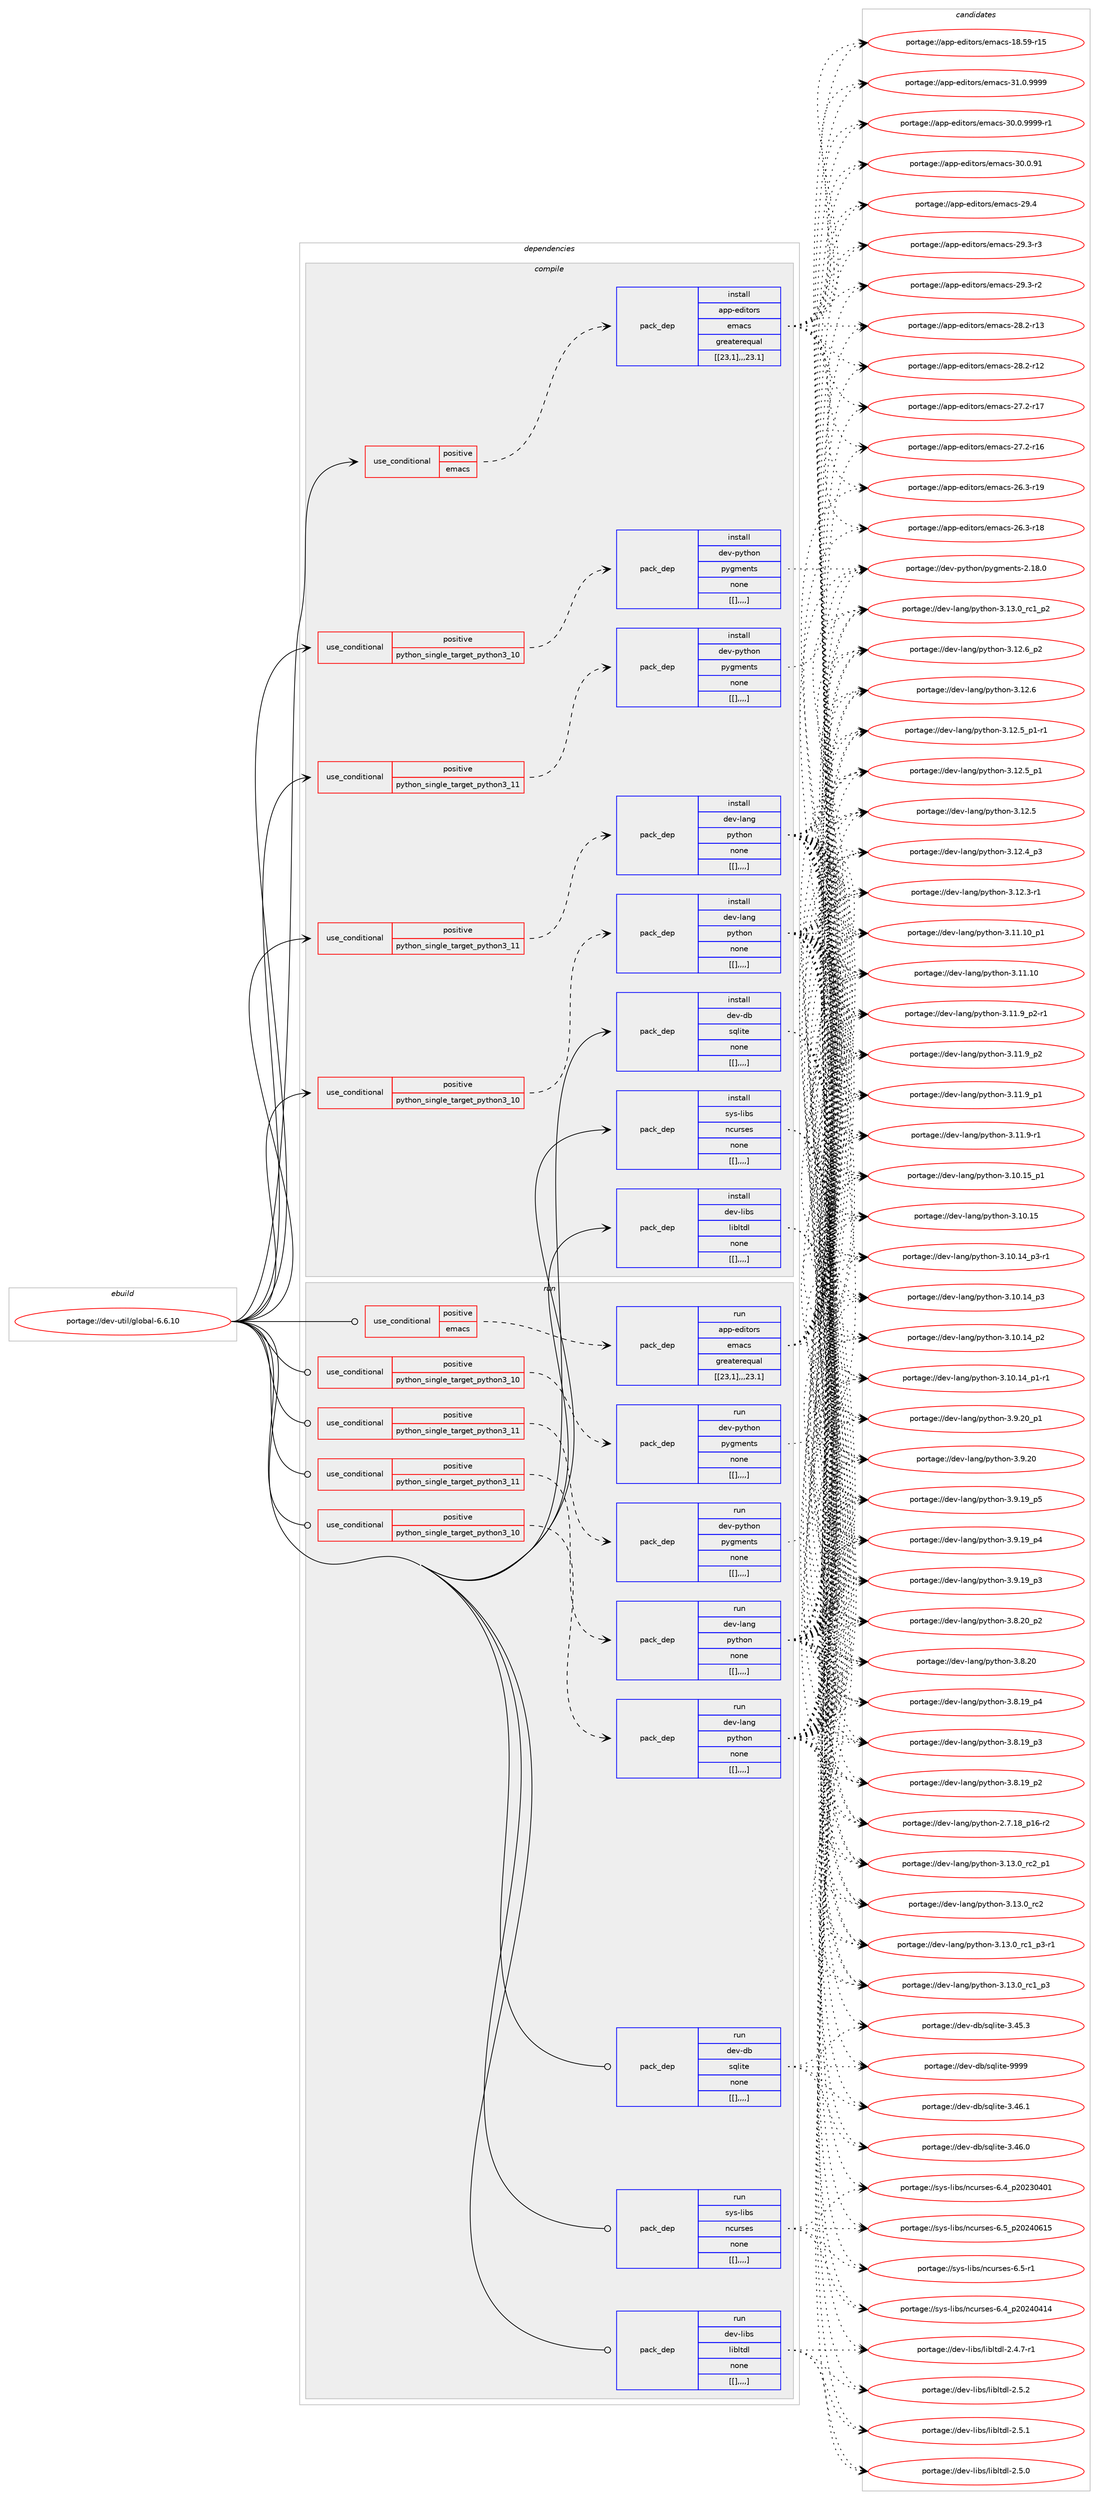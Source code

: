 digraph prolog {

# *************
# Graph options
# *************

newrank=true;
concentrate=true;
compound=true;
graph [rankdir=LR,fontname=Helvetica,fontsize=10,ranksep=1.5];#, ranksep=2.5, nodesep=0.2];
edge  [arrowhead=vee];
node  [fontname=Helvetica,fontsize=10];

# **********
# The ebuild
# **********

subgraph cluster_leftcol {
color=gray;
label=<<i>ebuild</i>>;
id [label="portage://dev-util/global-6.6.10", color=red, width=4, href="../dev-util/global-6.6.10.svg"];
}

# ****************
# The dependencies
# ****************

subgraph cluster_midcol {
color=gray;
label=<<i>dependencies</i>>;
subgraph cluster_compile {
fillcolor="#eeeeee";
style=filled;
label=<<i>compile</i>>;
subgraph cond63173 {
dependency219983 [label=<<TABLE BORDER="0" CELLBORDER="1" CELLSPACING="0" CELLPADDING="4"><TR><TD ROWSPAN="3" CELLPADDING="10">use_conditional</TD></TR><TR><TD>positive</TD></TR><TR><TD>emacs</TD></TR></TABLE>>, shape=none, color=red];
subgraph pack155405 {
dependency219984 [label=<<TABLE BORDER="0" CELLBORDER="1" CELLSPACING="0" CELLPADDING="4" WIDTH="220"><TR><TD ROWSPAN="6" CELLPADDING="30">pack_dep</TD></TR><TR><TD WIDTH="110">install</TD></TR><TR><TD>app-editors</TD></TR><TR><TD>emacs</TD></TR><TR><TD>greaterequal</TD></TR><TR><TD>[[23,1],,,23.1]</TD></TR></TABLE>>, shape=none, color=blue];
}
dependency219983:e -> dependency219984:w [weight=20,style="dashed",arrowhead="vee"];
}
id:e -> dependency219983:w [weight=20,style="solid",arrowhead="vee"];
subgraph cond63174 {
dependency219985 [label=<<TABLE BORDER="0" CELLBORDER="1" CELLSPACING="0" CELLPADDING="4"><TR><TD ROWSPAN="3" CELLPADDING="10">use_conditional</TD></TR><TR><TD>positive</TD></TR><TR><TD>python_single_target_python3_10</TD></TR></TABLE>>, shape=none, color=red];
subgraph pack155406 {
dependency219986 [label=<<TABLE BORDER="0" CELLBORDER="1" CELLSPACING="0" CELLPADDING="4" WIDTH="220"><TR><TD ROWSPAN="6" CELLPADDING="30">pack_dep</TD></TR><TR><TD WIDTH="110">install</TD></TR><TR><TD>dev-lang</TD></TR><TR><TD>python</TD></TR><TR><TD>none</TD></TR><TR><TD>[[],,,,]</TD></TR></TABLE>>, shape=none, color=blue];
}
dependency219985:e -> dependency219986:w [weight=20,style="dashed",arrowhead="vee"];
}
id:e -> dependency219985:w [weight=20,style="solid",arrowhead="vee"];
subgraph cond63175 {
dependency219987 [label=<<TABLE BORDER="0" CELLBORDER="1" CELLSPACING="0" CELLPADDING="4"><TR><TD ROWSPAN="3" CELLPADDING="10">use_conditional</TD></TR><TR><TD>positive</TD></TR><TR><TD>python_single_target_python3_10</TD></TR></TABLE>>, shape=none, color=red];
subgraph pack155407 {
dependency219988 [label=<<TABLE BORDER="0" CELLBORDER="1" CELLSPACING="0" CELLPADDING="4" WIDTH="220"><TR><TD ROWSPAN="6" CELLPADDING="30">pack_dep</TD></TR><TR><TD WIDTH="110">install</TD></TR><TR><TD>dev-python</TD></TR><TR><TD>pygments</TD></TR><TR><TD>none</TD></TR><TR><TD>[[],,,,]</TD></TR></TABLE>>, shape=none, color=blue];
}
dependency219987:e -> dependency219988:w [weight=20,style="dashed",arrowhead="vee"];
}
id:e -> dependency219987:w [weight=20,style="solid",arrowhead="vee"];
subgraph cond63176 {
dependency219989 [label=<<TABLE BORDER="0" CELLBORDER="1" CELLSPACING="0" CELLPADDING="4"><TR><TD ROWSPAN="3" CELLPADDING="10">use_conditional</TD></TR><TR><TD>positive</TD></TR><TR><TD>python_single_target_python3_11</TD></TR></TABLE>>, shape=none, color=red];
subgraph pack155408 {
dependency219990 [label=<<TABLE BORDER="0" CELLBORDER="1" CELLSPACING="0" CELLPADDING="4" WIDTH="220"><TR><TD ROWSPAN="6" CELLPADDING="30">pack_dep</TD></TR><TR><TD WIDTH="110">install</TD></TR><TR><TD>dev-lang</TD></TR><TR><TD>python</TD></TR><TR><TD>none</TD></TR><TR><TD>[[],,,,]</TD></TR></TABLE>>, shape=none, color=blue];
}
dependency219989:e -> dependency219990:w [weight=20,style="dashed",arrowhead="vee"];
}
id:e -> dependency219989:w [weight=20,style="solid",arrowhead="vee"];
subgraph cond63177 {
dependency219991 [label=<<TABLE BORDER="0" CELLBORDER="1" CELLSPACING="0" CELLPADDING="4"><TR><TD ROWSPAN="3" CELLPADDING="10">use_conditional</TD></TR><TR><TD>positive</TD></TR><TR><TD>python_single_target_python3_11</TD></TR></TABLE>>, shape=none, color=red];
subgraph pack155409 {
dependency219992 [label=<<TABLE BORDER="0" CELLBORDER="1" CELLSPACING="0" CELLPADDING="4" WIDTH="220"><TR><TD ROWSPAN="6" CELLPADDING="30">pack_dep</TD></TR><TR><TD WIDTH="110">install</TD></TR><TR><TD>dev-python</TD></TR><TR><TD>pygments</TD></TR><TR><TD>none</TD></TR><TR><TD>[[],,,,]</TD></TR></TABLE>>, shape=none, color=blue];
}
dependency219991:e -> dependency219992:w [weight=20,style="dashed",arrowhead="vee"];
}
id:e -> dependency219991:w [weight=20,style="solid",arrowhead="vee"];
subgraph pack155410 {
dependency219993 [label=<<TABLE BORDER="0" CELLBORDER="1" CELLSPACING="0" CELLPADDING="4" WIDTH="220"><TR><TD ROWSPAN="6" CELLPADDING="30">pack_dep</TD></TR><TR><TD WIDTH="110">install</TD></TR><TR><TD>dev-db</TD></TR><TR><TD>sqlite</TD></TR><TR><TD>none</TD></TR><TR><TD>[[],,,,]</TD></TR></TABLE>>, shape=none, color=blue];
}
id:e -> dependency219993:w [weight=20,style="solid",arrowhead="vee"];
subgraph pack155411 {
dependency219994 [label=<<TABLE BORDER="0" CELLBORDER="1" CELLSPACING="0" CELLPADDING="4" WIDTH="220"><TR><TD ROWSPAN="6" CELLPADDING="30">pack_dep</TD></TR><TR><TD WIDTH="110">install</TD></TR><TR><TD>dev-libs</TD></TR><TR><TD>libltdl</TD></TR><TR><TD>none</TD></TR><TR><TD>[[],,,,]</TD></TR></TABLE>>, shape=none, color=blue];
}
id:e -> dependency219994:w [weight=20,style="solid",arrowhead="vee"];
subgraph pack155412 {
dependency219995 [label=<<TABLE BORDER="0" CELLBORDER="1" CELLSPACING="0" CELLPADDING="4" WIDTH="220"><TR><TD ROWSPAN="6" CELLPADDING="30">pack_dep</TD></TR><TR><TD WIDTH="110">install</TD></TR><TR><TD>sys-libs</TD></TR><TR><TD>ncurses</TD></TR><TR><TD>none</TD></TR><TR><TD>[[],,,,]</TD></TR></TABLE>>, shape=none, color=blue];
}
id:e -> dependency219995:w [weight=20,style="solid",arrowhead="vee"];
}
subgraph cluster_compileandrun {
fillcolor="#eeeeee";
style=filled;
label=<<i>compile and run</i>>;
}
subgraph cluster_run {
fillcolor="#eeeeee";
style=filled;
label=<<i>run</i>>;
subgraph cond63178 {
dependency219996 [label=<<TABLE BORDER="0" CELLBORDER="1" CELLSPACING="0" CELLPADDING="4"><TR><TD ROWSPAN="3" CELLPADDING="10">use_conditional</TD></TR><TR><TD>positive</TD></TR><TR><TD>emacs</TD></TR></TABLE>>, shape=none, color=red];
subgraph pack155413 {
dependency219997 [label=<<TABLE BORDER="0" CELLBORDER="1" CELLSPACING="0" CELLPADDING="4" WIDTH="220"><TR><TD ROWSPAN="6" CELLPADDING="30">pack_dep</TD></TR><TR><TD WIDTH="110">run</TD></TR><TR><TD>app-editors</TD></TR><TR><TD>emacs</TD></TR><TR><TD>greaterequal</TD></TR><TR><TD>[[23,1],,,23.1]</TD></TR></TABLE>>, shape=none, color=blue];
}
dependency219996:e -> dependency219997:w [weight=20,style="dashed",arrowhead="vee"];
}
id:e -> dependency219996:w [weight=20,style="solid",arrowhead="odot"];
subgraph cond63179 {
dependency219998 [label=<<TABLE BORDER="0" CELLBORDER="1" CELLSPACING="0" CELLPADDING="4"><TR><TD ROWSPAN="3" CELLPADDING="10">use_conditional</TD></TR><TR><TD>positive</TD></TR><TR><TD>python_single_target_python3_10</TD></TR></TABLE>>, shape=none, color=red];
subgraph pack155414 {
dependency219999 [label=<<TABLE BORDER="0" CELLBORDER="1" CELLSPACING="0" CELLPADDING="4" WIDTH="220"><TR><TD ROWSPAN="6" CELLPADDING="30">pack_dep</TD></TR><TR><TD WIDTH="110">run</TD></TR><TR><TD>dev-lang</TD></TR><TR><TD>python</TD></TR><TR><TD>none</TD></TR><TR><TD>[[],,,,]</TD></TR></TABLE>>, shape=none, color=blue];
}
dependency219998:e -> dependency219999:w [weight=20,style="dashed",arrowhead="vee"];
}
id:e -> dependency219998:w [weight=20,style="solid",arrowhead="odot"];
subgraph cond63180 {
dependency220000 [label=<<TABLE BORDER="0" CELLBORDER="1" CELLSPACING="0" CELLPADDING="4"><TR><TD ROWSPAN="3" CELLPADDING="10">use_conditional</TD></TR><TR><TD>positive</TD></TR><TR><TD>python_single_target_python3_10</TD></TR></TABLE>>, shape=none, color=red];
subgraph pack155415 {
dependency220001 [label=<<TABLE BORDER="0" CELLBORDER="1" CELLSPACING="0" CELLPADDING="4" WIDTH="220"><TR><TD ROWSPAN="6" CELLPADDING="30">pack_dep</TD></TR><TR><TD WIDTH="110">run</TD></TR><TR><TD>dev-python</TD></TR><TR><TD>pygments</TD></TR><TR><TD>none</TD></TR><TR><TD>[[],,,,]</TD></TR></TABLE>>, shape=none, color=blue];
}
dependency220000:e -> dependency220001:w [weight=20,style="dashed",arrowhead="vee"];
}
id:e -> dependency220000:w [weight=20,style="solid",arrowhead="odot"];
subgraph cond63181 {
dependency220002 [label=<<TABLE BORDER="0" CELLBORDER="1" CELLSPACING="0" CELLPADDING="4"><TR><TD ROWSPAN="3" CELLPADDING="10">use_conditional</TD></TR><TR><TD>positive</TD></TR><TR><TD>python_single_target_python3_11</TD></TR></TABLE>>, shape=none, color=red];
subgraph pack155416 {
dependency220003 [label=<<TABLE BORDER="0" CELLBORDER="1" CELLSPACING="0" CELLPADDING="4" WIDTH="220"><TR><TD ROWSPAN="6" CELLPADDING="30">pack_dep</TD></TR><TR><TD WIDTH="110">run</TD></TR><TR><TD>dev-lang</TD></TR><TR><TD>python</TD></TR><TR><TD>none</TD></TR><TR><TD>[[],,,,]</TD></TR></TABLE>>, shape=none, color=blue];
}
dependency220002:e -> dependency220003:w [weight=20,style="dashed",arrowhead="vee"];
}
id:e -> dependency220002:w [weight=20,style="solid",arrowhead="odot"];
subgraph cond63182 {
dependency220004 [label=<<TABLE BORDER="0" CELLBORDER="1" CELLSPACING="0" CELLPADDING="4"><TR><TD ROWSPAN="3" CELLPADDING="10">use_conditional</TD></TR><TR><TD>positive</TD></TR><TR><TD>python_single_target_python3_11</TD></TR></TABLE>>, shape=none, color=red];
subgraph pack155417 {
dependency220005 [label=<<TABLE BORDER="0" CELLBORDER="1" CELLSPACING="0" CELLPADDING="4" WIDTH="220"><TR><TD ROWSPAN="6" CELLPADDING="30">pack_dep</TD></TR><TR><TD WIDTH="110">run</TD></TR><TR><TD>dev-python</TD></TR><TR><TD>pygments</TD></TR><TR><TD>none</TD></TR><TR><TD>[[],,,,]</TD></TR></TABLE>>, shape=none, color=blue];
}
dependency220004:e -> dependency220005:w [weight=20,style="dashed",arrowhead="vee"];
}
id:e -> dependency220004:w [weight=20,style="solid",arrowhead="odot"];
subgraph pack155418 {
dependency220006 [label=<<TABLE BORDER="0" CELLBORDER="1" CELLSPACING="0" CELLPADDING="4" WIDTH="220"><TR><TD ROWSPAN="6" CELLPADDING="30">pack_dep</TD></TR><TR><TD WIDTH="110">run</TD></TR><TR><TD>dev-db</TD></TR><TR><TD>sqlite</TD></TR><TR><TD>none</TD></TR><TR><TD>[[],,,,]</TD></TR></TABLE>>, shape=none, color=blue];
}
id:e -> dependency220006:w [weight=20,style="solid",arrowhead="odot"];
subgraph pack155419 {
dependency220007 [label=<<TABLE BORDER="0" CELLBORDER="1" CELLSPACING="0" CELLPADDING="4" WIDTH="220"><TR><TD ROWSPAN="6" CELLPADDING="30">pack_dep</TD></TR><TR><TD WIDTH="110">run</TD></TR><TR><TD>dev-libs</TD></TR><TR><TD>libltdl</TD></TR><TR><TD>none</TD></TR><TR><TD>[[],,,,]</TD></TR></TABLE>>, shape=none, color=blue];
}
id:e -> dependency220007:w [weight=20,style="solid",arrowhead="odot"];
subgraph pack155420 {
dependency220008 [label=<<TABLE BORDER="0" CELLBORDER="1" CELLSPACING="0" CELLPADDING="4" WIDTH="220"><TR><TD ROWSPAN="6" CELLPADDING="30">pack_dep</TD></TR><TR><TD WIDTH="110">run</TD></TR><TR><TD>sys-libs</TD></TR><TR><TD>ncurses</TD></TR><TR><TD>none</TD></TR><TR><TD>[[],,,,]</TD></TR></TABLE>>, shape=none, color=blue];
}
id:e -> dependency220008:w [weight=20,style="solid",arrowhead="odot"];
}
}

# **************
# The candidates
# **************

subgraph cluster_choices {
rank=same;
color=gray;
label=<<i>candidates</i>>;

subgraph choice155405 {
color=black;
nodesep=1;
choice971121124510110010511611111411547101109979911545514946484657575757 [label="portage://app-editors/emacs-31.0.9999", color=red, width=4,href="../app-editors/emacs-31.0.9999.svg"];
choice9711211245101100105116111114115471011099799115455148464846575757574511449 [label="portage://app-editors/emacs-30.0.9999-r1", color=red, width=4,href="../app-editors/emacs-30.0.9999-r1.svg"];
choice97112112451011001051161111141154710110997991154551484648465749 [label="portage://app-editors/emacs-30.0.91", color=red, width=4,href="../app-editors/emacs-30.0.91.svg"];
choice97112112451011001051161111141154710110997991154550574652 [label="portage://app-editors/emacs-29.4", color=red, width=4,href="../app-editors/emacs-29.4.svg"];
choice971121124510110010511611111411547101109979911545505746514511451 [label="portage://app-editors/emacs-29.3-r3", color=red, width=4,href="../app-editors/emacs-29.3-r3.svg"];
choice971121124510110010511611111411547101109979911545505746514511450 [label="portage://app-editors/emacs-29.3-r2", color=red, width=4,href="../app-editors/emacs-29.3-r2.svg"];
choice97112112451011001051161111141154710110997991154550564650451144951 [label="portage://app-editors/emacs-28.2-r13", color=red, width=4,href="../app-editors/emacs-28.2-r13.svg"];
choice97112112451011001051161111141154710110997991154550564650451144950 [label="portage://app-editors/emacs-28.2-r12", color=red, width=4,href="../app-editors/emacs-28.2-r12.svg"];
choice97112112451011001051161111141154710110997991154550554650451144955 [label="portage://app-editors/emacs-27.2-r17", color=red, width=4,href="../app-editors/emacs-27.2-r17.svg"];
choice97112112451011001051161111141154710110997991154550554650451144954 [label="portage://app-editors/emacs-27.2-r16", color=red, width=4,href="../app-editors/emacs-27.2-r16.svg"];
choice97112112451011001051161111141154710110997991154550544651451144957 [label="portage://app-editors/emacs-26.3-r19", color=red, width=4,href="../app-editors/emacs-26.3-r19.svg"];
choice97112112451011001051161111141154710110997991154550544651451144956 [label="portage://app-editors/emacs-26.3-r18", color=red, width=4,href="../app-editors/emacs-26.3-r18.svg"];
choice9711211245101100105116111114115471011099799115454956465357451144953 [label="portage://app-editors/emacs-18.59-r15", color=red, width=4,href="../app-editors/emacs-18.59-r15.svg"];
dependency219984:e -> choice971121124510110010511611111411547101109979911545514946484657575757:w [style=dotted,weight="100"];
dependency219984:e -> choice9711211245101100105116111114115471011099799115455148464846575757574511449:w [style=dotted,weight="100"];
dependency219984:e -> choice97112112451011001051161111141154710110997991154551484648465749:w [style=dotted,weight="100"];
dependency219984:e -> choice97112112451011001051161111141154710110997991154550574652:w [style=dotted,weight="100"];
dependency219984:e -> choice971121124510110010511611111411547101109979911545505746514511451:w [style=dotted,weight="100"];
dependency219984:e -> choice971121124510110010511611111411547101109979911545505746514511450:w [style=dotted,weight="100"];
dependency219984:e -> choice97112112451011001051161111141154710110997991154550564650451144951:w [style=dotted,weight="100"];
dependency219984:e -> choice97112112451011001051161111141154710110997991154550564650451144950:w [style=dotted,weight="100"];
dependency219984:e -> choice97112112451011001051161111141154710110997991154550554650451144955:w [style=dotted,weight="100"];
dependency219984:e -> choice97112112451011001051161111141154710110997991154550554650451144954:w [style=dotted,weight="100"];
dependency219984:e -> choice97112112451011001051161111141154710110997991154550544651451144957:w [style=dotted,weight="100"];
dependency219984:e -> choice97112112451011001051161111141154710110997991154550544651451144956:w [style=dotted,weight="100"];
dependency219984:e -> choice9711211245101100105116111114115471011099799115454956465357451144953:w [style=dotted,weight="100"];
}
subgraph choice155406 {
color=black;
nodesep=1;
choice100101118451089711010347112121116104111110455146495146489511499509511249 [label="portage://dev-lang/python-3.13.0_rc2_p1", color=red, width=4,href="../dev-lang/python-3.13.0_rc2_p1.svg"];
choice10010111845108971101034711212111610411111045514649514648951149950 [label="portage://dev-lang/python-3.13.0_rc2", color=red, width=4,href="../dev-lang/python-3.13.0_rc2.svg"];
choice1001011184510897110103471121211161041111104551464951464895114994995112514511449 [label="portage://dev-lang/python-3.13.0_rc1_p3-r1", color=red, width=4,href="../dev-lang/python-3.13.0_rc1_p3-r1.svg"];
choice100101118451089711010347112121116104111110455146495146489511499499511251 [label="portage://dev-lang/python-3.13.0_rc1_p3", color=red, width=4,href="../dev-lang/python-3.13.0_rc1_p3.svg"];
choice100101118451089711010347112121116104111110455146495146489511499499511250 [label="portage://dev-lang/python-3.13.0_rc1_p2", color=red, width=4,href="../dev-lang/python-3.13.0_rc1_p2.svg"];
choice100101118451089711010347112121116104111110455146495046549511250 [label="portage://dev-lang/python-3.12.6_p2", color=red, width=4,href="../dev-lang/python-3.12.6_p2.svg"];
choice10010111845108971101034711212111610411111045514649504654 [label="portage://dev-lang/python-3.12.6", color=red, width=4,href="../dev-lang/python-3.12.6.svg"];
choice1001011184510897110103471121211161041111104551464950465395112494511449 [label="portage://dev-lang/python-3.12.5_p1-r1", color=red, width=4,href="../dev-lang/python-3.12.5_p1-r1.svg"];
choice100101118451089711010347112121116104111110455146495046539511249 [label="portage://dev-lang/python-3.12.5_p1", color=red, width=4,href="../dev-lang/python-3.12.5_p1.svg"];
choice10010111845108971101034711212111610411111045514649504653 [label="portage://dev-lang/python-3.12.5", color=red, width=4,href="../dev-lang/python-3.12.5.svg"];
choice100101118451089711010347112121116104111110455146495046529511251 [label="portage://dev-lang/python-3.12.4_p3", color=red, width=4,href="../dev-lang/python-3.12.4_p3.svg"];
choice100101118451089711010347112121116104111110455146495046514511449 [label="portage://dev-lang/python-3.12.3-r1", color=red, width=4,href="../dev-lang/python-3.12.3-r1.svg"];
choice10010111845108971101034711212111610411111045514649494649489511249 [label="portage://dev-lang/python-3.11.10_p1", color=red, width=4,href="../dev-lang/python-3.11.10_p1.svg"];
choice1001011184510897110103471121211161041111104551464949464948 [label="portage://dev-lang/python-3.11.10", color=red, width=4,href="../dev-lang/python-3.11.10.svg"];
choice1001011184510897110103471121211161041111104551464949465795112504511449 [label="portage://dev-lang/python-3.11.9_p2-r1", color=red, width=4,href="../dev-lang/python-3.11.9_p2-r1.svg"];
choice100101118451089711010347112121116104111110455146494946579511250 [label="portage://dev-lang/python-3.11.9_p2", color=red, width=4,href="../dev-lang/python-3.11.9_p2.svg"];
choice100101118451089711010347112121116104111110455146494946579511249 [label="portage://dev-lang/python-3.11.9_p1", color=red, width=4,href="../dev-lang/python-3.11.9_p1.svg"];
choice100101118451089711010347112121116104111110455146494946574511449 [label="portage://dev-lang/python-3.11.9-r1", color=red, width=4,href="../dev-lang/python-3.11.9-r1.svg"];
choice10010111845108971101034711212111610411111045514649484649539511249 [label="portage://dev-lang/python-3.10.15_p1", color=red, width=4,href="../dev-lang/python-3.10.15_p1.svg"];
choice1001011184510897110103471121211161041111104551464948464953 [label="portage://dev-lang/python-3.10.15", color=red, width=4,href="../dev-lang/python-3.10.15.svg"];
choice100101118451089711010347112121116104111110455146494846495295112514511449 [label="portage://dev-lang/python-3.10.14_p3-r1", color=red, width=4,href="../dev-lang/python-3.10.14_p3-r1.svg"];
choice10010111845108971101034711212111610411111045514649484649529511251 [label="portage://dev-lang/python-3.10.14_p3", color=red, width=4,href="../dev-lang/python-3.10.14_p3.svg"];
choice10010111845108971101034711212111610411111045514649484649529511250 [label="portage://dev-lang/python-3.10.14_p2", color=red, width=4,href="../dev-lang/python-3.10.14_p2.svg"];
choice100101118451089711010347112121116104111110455146494846495295112494511449 [label="portage://dev-lang/python-3.10.14_p1-r1", color=red, width=4,href="../dev-lang/python-3.10.14_p1-r1.svg"];
choice100101118451089711010347112121116104111110455146574650489511249 [label="portage://dev-lang/python-3.9.20_p1", color=red, width=4,href="../dev-lang/python-3.9.20_p1.svg"];
choice10010111845108971101034711212111610411111045514657465048 [label="portage://dev-lang/python-3.9.20", color=red, width=4,href="../dev-lang/python-3.9.20.svg"];
choice100101118451089711010347112121116104111110455146574649579511253 [label="portage://dev-lang/python-3.9.19_p5", color=red, width=4,href="../dev-lang/python-3.9.19_p5.svg"];
choice100101118451089711010347112121116104111110455146574649579511252 [label="portage://dev-lang/python-3.9.19_p4", color=red, width=4,href="../dev-lang/python-3.9.19_p4.svg"];
choice100101118451089711010347112121116104111110455146574649579511251 [label="portage://dev-lang/python-3.9.19_p3", color=red, width=4,href="../dev-lang/python-3.9.19_p3.svg"];
choice100101118451089711010347112121116104111110455146564650489511250 [label="portage://dev-lang/python-3.8.20_p2", color=red, width=4,href="../dev-lang/python-3.8.20_p2.svg"];
choice10010111845108971101034711212111610411111045514656465048 [label="portage://dev-lang/python-3.8.20", color=red, width=4,href="../dev-lang/python-3.8.20.svg"];
choice100101118451089711010347112121116104111110455146564649579511252 [label="portage://dev-lang/python-3.8.19_p4", color=red, width=4,href="../dev-lang/python-3.8.19_p4.svg"];
choice100101118451089711010347112121116104111110455146564649579511251 [label="portage://dev-lang/python-3.8.19_p3", color=red, width=4,href="../dev-lang/python-3.8.19_p3.svg"];
choice100101118451089711010347112121116104111110455146564649579511250 [label="portage://dev-lang/python-3.8.19_p2", color=red, width=4,href="../dev-lang/python-3.8.19_p2.svg"];
choice100101118451089711010347112121116104111110455046554649569511249544511450 [label="portage://dev-lang/python-2.7.18_p16-r2", color=red, width=4,href="../dev-lang/python-2.7.18_p16-r2.svg"];
dependency219986:e -> choice100101118451089711010347112121116104111110455146495146489511499509511249:w [style=dotted,weight="100"];
dependency219986:e -> choice10010111845108971101034711212111610411111045514649514648951149950:w [style=dotted,weight="100"];
dependency219986:e -> choice1001011184510897110103471121211161041111104551464951464895114994995112514511449:w [style=dotted,weight="100"];
dependency219986:e -> choice100101118451089711010347112121116104111110455146495146489511499499511251:w [style=dotted,weight="100"];
dependency219986:e -> choice100101118451089711010347112121116104111110455146495146489511499499511250:w [style=dotted,weight="100"];
dependency219986:e -> choice100101118451089711010347112121116104111110455146495046549511250:w [style=dotted,weight="100"];
dependency219986:e -> choice10010111845108971101034711212111610411111045514649504654:w [style=dotted,weight="100"];
dependency219986:e -> choice1001011184510897110103471121211161041111104551464950465395112494511449:w [style=dotted,weight="100"];
dependency219986:e -> choice100101118451089711010347112121116104111110455146495046539511249:w [style=dotted,weight="100"];
dependency219986:e -> choice10010111845108971101034711212111610411111045514649504653:w [style=dotted,weight="100"];
dependency219986:e -> choice100101118451089711010347112121116104111110455146495046529511251:w [style=dotted,weight="100"];
dependency219986:e -> choice100101118451089711010347112121116104111110455146495046514511449:w [style=dotted,weight="100"];
dependency219986:e -> choice10010111845108971101034711212111610411111045514649494649489511249:w [style=dotted,weight="100"];
dependency219986:e -> choice1001011184510897110103471121211161041111104551464949464948:w [style=dotted,weight="100"];
dependency219986:e -> choice1001011184510897110103471121211161041111104551464949465795112504511449:w [style=dotted,weight="100"];
dependency219986:e -> choice100101118451089711010347112121116104111110455146494946579511250:w [style=dotted,weight="100"];
dependency219986:e -> choice100101118451089711010347112121116104111110455146494946579511249:w [style=dotted,weight="100"];
dependency219986:e -> choice100101118451089711010347112121116104111110455146494946574511449:w [style=dotted,weight="100"];
dependency219986:e -> choice10010111845108971101034711212111610411111045514649484649539511249:w [style=dotted,weight="100"];
dependency219986:e -> choice1001011184510897110103471121211161041111104551464948464953:w [style=dotted,weight="100"];
dependency219986:e -> choice100101118451089711010347112121116104111110455146494846495295112514511449:w [style=dotted,weight="100"];
dependency219986:e -> choice10010111845108971101034711212111610411111045514649484649529511251:w [style=dotted,weight="100"];
dependency219986:e -> choice10010111845108971101034711212111610411111045514649484649529511250:w [style=dotted,weight="100"];
dependency219986:e -> choice100101118451089711010347112121116104111110455146494846495295112494511449:w [style=dotted,weight="100"];
dependency219986:e -> choice100101118451089711010347112121116104111110455146574650489511249:w [style=dotted,weight="100"];
dependency219986:e -> choice10010111845108971101034711212111610411111045514657465048:w [style=dotted,weight="100"];
dependency219986:e -> choice100101118451089711010347112121116104111110455146574649579511253:w [style=dotted,weight="100"];
dependency219986:e -> choice100101118451089711010347112121116104111110455146574649579511252:w [style=dotted,weight="100"];
dependency219986:e -> choice100101118451089711010347112121116104111110455146574649579511251:w [style=dotted,weight="100"];
dependency219986:e -> choice100101118451089711010347112121116104111110455146564650489511250:w [style=dotted,weight="100"];
dependency219986:e -> choice10010111845108971101034711212111610411111045514656465048:w [style=dotted,weight="100"];
dependency219986:e -> choice100101118451089711010347112121116104111110455146564649579511252:w [style=dotted,weight="100"];
dependency219986:e -> choice100101118451089711010347112121116104111110455146564649579511251:w [style=dotted,weight="100"];
dependency219986:e -> choice100101118451089711010347112121116104111110455146564649579511250:w [style=dotted,weight="100"];
dependency219986:e -> choice100101118451089711010347112121116104111110455046554649569511249544511450:w [style=dotted,weight="100"];
}
subgraph choice155407 {
color=black;
nodesep=1;
choice100101118451121211161041111104711212110310910111011611545504649564648 [label="portage://dev-python/pygments-2.18.0", color=red, width=4,href="../dev-python/pygments-2.18.0.svg"];
dependency219988:e -> choice100101118451121211161041111104711212110310910111011611545504649564648:w [style=dotted,weight="100"];
}
subgraph choice155408 {
color=black;
nodesep=1;
choice100101118451089711010347112121116104111110455146495146489511499509511249 [label="portage://dev-lang/python-3.13.0_rc2_p1", color=red, width=4,href="../dev-lang/python-3.13.0_rc2_p1.svg"];
choice10010111845108971101034711212111610411111045514649514648951149950 [label="portage://dev-lang/python-3.13.0_rc2", color=red, width=4,href="../dev-lang/python-3.13.0_rc2.svg"];
choice1001011184510897110103471121211161041111104551464951464895114994995112514511449 [label="portage://dev-lang/python-3.13.0_rc1_p3-r1", color=red, width=4,href="../dev-lang/python-3.13.0_rc1_p3-r1.svg"];
choice100101118451089711010347112121116104111110455146495146489511499499511251 [label="portage://dev-lang/python-3.13.0_rc1_p3", color=red, width=4,href="../dev-lang/python-3.13.0_rc1_p3.svg"];
choice100101118451089711010347112121116104111110455146495146489511499499511250 [label="portage://dev-lang/python-3.13.0_rc1_p2", color=red, width=4,href="../dev-lang/python-3.13.0_rc1_p2.svg"];
choice100101118451089711010347112121116104111110455146495046549511250 [label="portage://dev-lang/python-3.12.6_p2", color=red, width=4,href="../dev-lang/python-3.12.6_p2.svg"];
choice10010111845108971101034711212111610411111045514649504654 [label="portage://dev-lang/python-3.12.6", color=red, width=4,href="../dev-lang/python-3.12.6.svg"];
choice1001011184510897110103471121211161041111104551464950465395112494511449 [label="portage://dev-lang/python-3.12.5_p1-r1", color=red, width=4,href="../dev-lang/python-3.12.5_p1-r1.svg"];
choice100101118451089711010347112121116104111110455146495046539511249 [label="portage://dev-lang/python-3.12.5_p1", color=red, width=4,href="../dev-lang/python-3.12.5_p1.svg"];
choice10010111845108971101034711212111610411111045514649504653 [label="portage://dev-lang/python-3.12.5", color=red, width=4,href="../dev-lang/python-3.12.5.svg"];
choice100101118451089711010347112121116104111110455146495046529511251 [label="portage://dev-lang/python-3.12.4_p3", color=red, width=4,href="../dev-lang/python-3.12.4_p3.svg"];
choice100101118451089711010347112121116104111110455146495046514511449 [label="portage://dev-lang/python-3.12.3-r1", color=red, width=4,href="../dev-lang/python-3.12.3-r1.svg"];
choice10010111845108971101034711212111610411111045514649494649489511249 [label="portage://dev-lang/python-3.11.10_p1", color=red, width=4,href="../dev-lang/python-3.11.10_p1.svg"];
choice1001011184510897110103471121211161041111104551464949464948 [label="portage://dev-lang/python-3.11.10", color=red, width=4,href="../dev-lang/python-3.11.10.svg"];
choice1001011184510897110103471121211161041111104551464949465795112504511449 [label="portage://dev-lang/python-3.11.9_p2-r1", color=red, width=4,href="../dev-lang/python-3.11.9_p2-r1.svg"];
choice100101118451089711010347112121116104111110455146494946579511250 [label="portage://dev-lang/python-3.11.9_p2", color=red, width=4,href="../dev-lang/python-3.11.9_p2.svg"];
choice100101118451089711010347112121116104111110455146494946579511249 [label="portage://dev-lang/python-3.11.9_p1", color=red, width=4,href="../dev-lang/python-3.11.9_p1.svg"];
choice100101118451089711010347112121116104111110455146494946574511449 [label="portage://dev-lang/python-3.11.9-r1", color=red, width=4,href="../dev-lang/python-3.11.9-r1.svg"];
choice10010111845108971101034711212111610411111045514649484649539511249 [label="portage://dev-lang/python-3.10.15_p1", color=red, width=4,href="../dev-lang/python-3.10.15_p1.svg"];
choice1001011184510897110103471121211161041111104551464948464953 [label="portage://dev-lang/python-3.10.15", color=red, width=4,href="../dev-lang/python-3.10.15.svg"];
choice100101118451089711010347112121116104111110455146494846495295112514511449 [label="portage://dev-lang/python-3.10.14_p3-r1", color=red, width=4,href="../dev-lang/python-3.10.14_p3-r1.svg"];
choice10010111845108971101034711212111610411111045514649484649529511251 [label="portage://dev-lang/python-3.10.14_p3", color=red, width=4,href="../dev-lang/python-3.10.14_p3.svg"];
choice10010111845108971101034711212111610411111045514649484649529511250 [label="portage://dev-lang/python-3.10.14_p2", color=red, width=4,href="../dev-lang/python-3.10.14_p2.svg"];
choice100101118451089711010347112121116104111110455146494846495295112494511449 [label="portage://dev-lang/python-3.10.14_p1-r1", color=red, width=4,href="../dev-lang/python-3.10.14_p1-r1.svg"];
choice100101118451089711010347112121116104111110455146574650489511249 [label="portage://dev-lang/python-3.9.20_p1", color=red, width=4,href="../dev-lang/python-3.9.20_p1.svg"];
choice10010111845108971101034711212111610411111045514657465048 [label="portage://dev-lang/python-3.9.20", color=red, width=4,href="../dev-lang/python-3.9.20.svg"];
choice100101118451089711010347112121116104111110455146574649579511253 [label="portage://dev-lang/python-3.9.19_p5", color=red, width=4,href="../dev-lang/python-3.9.19_p5.svg"];
choice100101118451089711010347112121116104111110455146574649579511252 [label="portage://dev-lang/python-3.9.19_p4", color=red, width=4,href="../dev-lang/python-3.9.19_p4.svg"];
choice100101118451089711010347112121116104111110455146574649579511251 [label="portage://dev-lang/python-3.9.19_p3", color=red, width=4,href="../dev-lang/python-3.9.19_p3.svg"];
choice100101118451089711010347112121116104111110455146564650489511250 [label="portage://dev-lang/python-3.8.20_p2", color=red, width=4,href="../dev-lang/python-3.8.20_p2.svg"];
choice10010111845108971101034711212111610411111045514656465048 [label="portage://dev-lang/python-3.8.20", color=red, width=4,href="../dev-lang/python-3.8.20.svg"];
choice100101118451089711010347112121116104111110455146564649579511252 [label="portage://dev-lang/python-3.8.19_p4", color=red, width=4,href="../dev-lang/python-3.8.19_p4.svg"];
choice100101118451089711010347112121116104111110455146564649579511251 [label="portage://dev-lang/python-3.8.19_p3", color=red, width=4,href="../dev-lang/python-3.8.19_p3.svg"];
choice100101118451089711010347112121116104111110455146564649579511250 [label="portage://dev-lang/python-3.8.19_p2", color=red, width=4,href="../dev-lang/python-3.8.19_p2.svg"];
choice100101118451089711010347112121116104111110455046554649569511249544511450 [label="portage://dev-lang/python-2.7.18_p16-r2", color=red, width=4,href="../dev-lang/python-2.7.18_p16-r2.svg"];
dependency219990:e -> choice100101118451089711010347112121116104111110455146495146489511499509511249:w [style=dotted,weight="100"];
dependency219990:e -> choice10010111845108971101034711212111610411111045514649514648951149950:w [style=dotted,weight="100"];
dependency219990:e -> choice1001011184510897110103471121211161041111104551464951464895114994995112514511449:w [style=dotted,weight="100"];
dependency219990:e -> choice100101118451089711010347112121116104111110455146495146489511499499511251:w [style=dotted,weight="100"];
dependency219990:e -> choice100101118451089711010347112121116104111110455146495146489511499499511250:w [style=dotted,weight="100"];
dependency219990:e -> choice100101118451089711010347112121116104111110455146495046549511250:w [style=dotted,weight="100"];
dependency219990:e -> choice10010111845108971101034711212111610411111045514649504654:w [style=dotted,weight="100"];
dependency219990:e -> choice1001011184510897110103471121211161041111104551464950465395112494511449:w [style=dotted,weight="100"];
dependency219990:e -> choice100101118451089711010347112121116104111110455146495046539511249:w [style=dotted,weight="100"];
dependency219990:e -> choice10010111845108971101034711212111610411111045514649504653:w [style=dotted,weight="100"];
dependency219990:e -> choice100101118451089711010347112121116104111110455146495046529511251:w [style=dotted,weight="100"];
dependency219990:e -> choice100101118451089711010347112121116104111110455146495046514511449:w [style=dotted,weight="100"];
dependency219990:e -> choice10010111845108971101034711212111610411111045514649494649489511249:w [style=dotted,weight="100"];
dependency219990:e -> choice1001011184510897110103471121211161041111104551464949464948:w [style=dotted,weight="100"];
dependency219990:e -> choice1001011184510897110103471121211161041111104551464949465795112504511449:w [style=dotted,weight="100"];
dependency219990:e -> choice100101118451089711010347112121116104111110455146494946579511250:w [style=dotted,weight="100"];
dependency219990:e -> choice100101118451089711010347112121116104111110455146494946579511249:w [style=dotted,weight="100"];
dependency219990:e -> choice100101118451089711010347112121116104111110455146494946574511449:w [style=dotted,weight="100"];
dependency219990:e -> choice10010111845108971101034711212111610411111045514649484649539511249:w [style=dotted,weight="100"];
dependency219990:e -> choice1001011184510897110103471121211161041111104551464948464953:w [style=dotted,weight="100"];
dependency219990:e -> choice100101118451089711010347112121116104111110455146494846495295112514511449:w [style=dotted,weight="100"];
dependency219990:e -> choice10010111845108971101034711212111610411111045514649484649529511251:w [style=dotted,weight="100"];
dependency219990:e -> choice10010111845108971101034711212111610411111045514649484649529511250:w [style=dotted,weight="100"];
dependency219990:e -> choice100101118451089711010347112121116104111110455146494846495295112494511449:w [style=dotted,weight="100"];
dependency219990:e -> choice100101118451089711010347112121116104111110455146574650489511249:w [style=dotted,weight="100"];
dependency219990:e -> choice10010111845108971101034711212111610411111045514657465048:w [style=dotted,weight="100"];
dependency219990:e -> choice100101118451089711010347112121116104111110455146574649579511253:w [style=dotted,weight="100"];
dependency219990:e -> choice100101118451089711010347112121116104111110455146574649579511252:w [style=dotted,weight="100"];
dependency219990:e -> choice100101118451089711010347112121116104111110455146574649579511251:w [style=dotted,weight="100"];
dependency219990:e -> choice100101118451089711010347112121116104111110455146564650489511250:w [style=dotted,weight="100"];
dependency219990:e -> choice10010111845108971101034711212111610411111045514656465048:w [style=dotted,weight="100"];
dependency219990:e -> choice100101118451089711010347112121116104111110455146564649579511252:w [style=dotted,weight="100"];
dependency219990:e -> choice100101118451089711010347112121116104111110455146564649579511251:w [style=dotted,weight="100"];
dependency219990:e -> choice100101118451089711010347112121116104111110455146564649579511250:w [style=dotted,weight="100"];
dependency219990:e -> choice100101118451089711010347112121116104111110455046554649569511249544511450:w [style=dotted,weight="100"];
}
subgraph choice155409 {
color=black;
nodesep=1;
choice100101118451121211161041111104711212110310910111011611545504649564648 [label="portage://dev-python/pygments-2.18.0", color=red, width=4,href="../dev-python/pygments-2.18.0.svg"];
dependency219992:e -> choice100101118451121211161041111104711212110310910111011611545504649564648:w [style=dotted,weight="100"];
}
subgraph choice155410 {
color=black;
nodesep=1;
choice1001011184510098471151131081051161014557575757 [label="portage://dev-db/sqlite-9999", color=red, width=4,href="../dev-db/sqlite-9999.svg"];
choice10010111845100984711511310810511610145514652544649 [label="portage://dev-db/sqlite-3.46.1", color=red, width=4,href="../dev-db/sqlite-3.46.1.svg"];
choice10010111845100984711511310810511610145514652544648 [label="portage://dev-db/sqlite-3.46.0", color=red, width=4,href="../dev-db/sqlite-3.46.0.svg"];
choice10010111845100984711511310810511610145514652534651 [label="portage://dev-db/sqlite-3.45.3", color=red, width=4,href="../dev-db/sqlite-3.45.3.svg"];
dependency219993:e -> choice1001011184510098471151131081051161014557575757:w [style=dotted,weight="100"];
dependency219993:e -> choice10010111845100984711511310810511610145514652544649:w [style=dotted,weight="100"];
dependency219993:e -> choice10010111845100984711511310810511610145514652544648:w [style=dotted,weight="100"];
dependency219993:e -> choice10010111845100984711511310810511610145514652534651:w [style=dotted,weight="100"];
}
subgraph choice155411 {
color=black;
nodesep=1;
choice10010111845108105981154710810598108116100108455046534650 [label="portage://dev-libs/libltdl-2.5.2", color=red, width=4,href="../dev-libs/libltdl-2.5.2.svg"];
choice10010111845108105981154710810598108116100108455046534649 [label="portage://dev-libs/libltdl-2.5.1", color=red, width=4,href="../dev-libs/libltdl-2.5.1.svg"];
choice10010111845108105981154710810598108116100108455046534648 [label="portage://dev-libs/libltdl-2.5.0", color=red, width=4,href="../dev-libs/libltdl-2.5.0.svg"];
choice100101118451081059811547108105981081161001084550465246554511449 [label="portage://dev-libs/libltdl-2.4.7-r1", color=red, width=4,href="../dev-libs/libltdl-2.4.7-r1.svg"];
dependency219994:e -> choice10010111845108105981154710810598108116100108455046534650:w [style=dotted,weight="100"];
dependency219994:e -> choice10010111845108105981154710810598108116100108455046534649:w [style=dotted,weight="100"];
dependency219994:e -> choice10010111845108105981154710810598108116100108455046534648:w [style=dotted,weight="100"];
dependency219994:e -> choice100101118451081059811547108105981081161001084550465246554511449:w [style=dotted,weight="100"];
}
subgraph choice155412 {
color=black;
nodesep=1;
choice1151211154510810598115471109911711411510111545544653951125048505248544953 [label="portage://sys-libs/ncurses-6.5_p20240615", color=red, width=4,href="../sys-libs/ncurses-6.5_p20240615.svg"];
choice11512111545108105981154711099117114115101115455446534511449 [label="portage://sys-libs/ncurses-6.5-r1", color=red, width=4,href="../sys-libs/ncurses-6.5-r1.svg"];
choice1151211154510810598115471109911711411510111545544652951125048505248524952 [label="portage://sys-libs/ncurses-6.4_p20240414", color=red, width=4,href="../sys-libs/ncurses-6.4_p20240414.svg"];
choice1151211154510810598115471109911711411510111545544652951125048505148524849 [label="portage://sys-libs/ncurses-6.4_p20230401", color=red, width=4,href="../sys-libs/ncurses-6.4_p20230401.svg"];
dependency219995:e -> choice1151211154510810598115471109911711411510111545544653951125048505248544953:w [style=dotted,weight="100"];
dependency219995:e -> choice11512111545108105981154711099117114115101115455446534511449:w [style=dotted,weight="100"];
dependency219995:e -> choice1151211154510810598115471109911711411510111545544652951125048505248524952:w [style=dotted,weight="100"];
dependency219995:e -> choice1151211154510810598115471109911711411510111545544652951125048505148524849:w [style=dotted,weight="100"];
}
subgraph choice155413 {
color=black;
nodesep=1;
choice971121124510110010511611111411547101109979911545514946484657575757 [label="portage://app-editors/emacs-31.0.9999", color=red, width=4,href="../app-editors/emacs-31.0.9999.svg"];
choice9711211245101100105116111114115471011099799115455148464846575757574511449 [label="portage://app-editors/emacs-30.0.9999-r1", color=red, width=4,href="../app-editors/emacs-30.0.9999-r1.svg"];
choice97112112451011001051161111141154710110997991154551484648465749 [label="portage://app-editors/emacs-30.0.91", color=red, width=4,href="../app-editors/emacs-30.0.91.svg"];
choice97112112451011001051161111141154710110997991154550574652 [label="portage://app-editors/emacs-29.4", color=red, width=4,href="../app-editors/emacs-29.4.svg"];
choice971121124510110010511611111411547101109979911545505746514511451 [label="portage://app-editors/emacs-29.3-r3", color=red, width=4,href="../app-editors/emacs-29.3-r3.svg"];
choice971121124510110010511611111411547101109979911545505746514511450 [label="portage://app-editors/emacs-29.3-r2", color=red, width=4,href="../app-editors/emacs-29.3-r2.svg"];
choice97112112451011001051161111141154710110997991154550564650451144951 [label="portage://app-editors/emacs-28.2-r13", color=red, width=4,href="../app-editors/emacs-28.2-r13.svg"];
choice97112112451011001051161111141154710110997991154550564650451144950 [label="portage://app-editors/emacs-28.2-r12", color=red, width=4,href="../app-editors/emacs-28.2-r12.svg"];
choice97112112451011001051161111141154710110997991154550554650451144955 [label="portage://app-editors/emacs-27.2-r17", color=red, width=4,href="../app-editors/emacs-27.2-r17.svg"];
choice97112112451011001051161111141154710110997991154550554650451144954 [label="portage://app-editors/emacs-27.2-r16", color=red, width=4,href="../app-editors/emacs-27.2-r16.svg"];
choice97112112451011001051161111141154710110997991154550544651451144957 [label="portage://app-editors/emacs-26.3-r19", color=red, width=4,href="../app-editors/emacs-26.3-r19.svg"];
choice97112112451011001051161111141154710110997991154550544651451144956 [label="portage://app-editors/emacs-26.3-r18", color=red, width=4,href="../app-editors/emacs-26.3-r18.svg"];
choice9711211245101100105116111114115471011099799115454956465357451144953 [label="portage://app-editors/emacs-18.59-r15", color=red, width=4,href="../app-editors/emacs-18.59-r15.svg"];
dependency219997:e -> choice971121124510110010511611111411547101109979911545514946484657575757:w [style=dotted,weight="100"];
dependency219997:e -> choice9711211245101100105116111114115471011099799115455148464846575757574511449:w [style=dotted,weight="100"];
dependency219997:e -> choice97112112451011001051161111141154710110997991154551484648465749:w [style=dotted,weight="100"];
dependency219997:e -> choice97112112451011001051161111141154710110997991154550574652:w [style=dotted,weight="100"];
dependency219997:e -> choice971121124510110010511611111411547101109979911545505746514511451:w [style=dotted,weight="100"];
dependency219997:e -> choice971121124510110010511611111411547101109979911545505746514511450:w [style=dotted,weight="100"];
dependency219997:e -> choice97112112451011001051161111141154710110997991154550564650451144951:w [style=dotted,weight="100"];
dependency219997:e -> choice97112112451011001051161111141154710110997991154550564650451144950:w [style=dotted,weight="100"];
dependency219997:e -> choice97112112451011001051161111141154710110997991154550554650451144955:w [style=dotted,weight="100"];
dependency219997:e -> choice97112112451011001051161111141154710110997991154550554650451144954:w [style=dotted,weight="100"];
dependency219997:e -> choice97112112451011001051161111141154710110997991154550544651451144957:w [style=dotted,weight="100"];
dependency219997:e -> choice97112112451011001051161111141154710110997991154550544651451144956:w [style=dotted,weight="100"];
dependency219997:e -> choice9711211245101100105116111114115471011099799115454956465357451144953:w [style=dotted,weight="100"];
}
subgraph choice155414 {
color=black;
nodesep=1;
choice100101118451089711010347112121116104111110455146495146489511499509511249 [label="portage://dev-lang/python-3.13.0_rc2_p1", color=red, width=4,href="../dev-lang/python-3.13.0_rc2_p1.svg"];
choice10010111845108971101034711212111610411111045514649514648951149950 [label="portage://dev-lang/python-3.13.0_rc2", color=red, width=4,href="../dev-lang/python-3.13.0_rc2.svg"];
choice1001011184510897110103471121211161041111104551464951464895114994995112514511449 [label="portage://dev-lang/python-3.13.0_rc1_p3-r1", color=red, width=4,href="../dev-lang/python-3.13.0_rc1_p3-r1.svg"];
choice100101118451089711010347112121116104111110455146495146489511499499511251 [label="portage://dev-lang/python-3.13.0_rc1_p3", color=red, width=4,href="../dev-lang/python-3.13.0_rc1_p3.svg"];
choice100101118451089711010347112121116104111110455146495146489511499499511250 [label="portage://dev-lang/python-3.13.0_rc1_p2", color=red, width=4,href="../dev-lang/python-3.13.0_rc1_p2.svg"];
choice100101118451089711010347112121116104111110455146495046549511250 [label="portage://dev-lang/python-3.12.6_p2", color=red, width=4,href="../dev-lang/python-3.12.6_p2.svg"];
choice10010111845108971101034711212111610411111045514649504654 [label="portage://dev-lang/python-3.12.6", color=red, width=4,href="../dev-lang/python-3.12.6.svg"];
choice1001011184510897110103471121211161041111104551464950465395112494511449 [label="portage://dev-lang/python-3.12.5_p1-r1", color=red, width=4,href="../dev-lang/python-3.12.5_p1-r1.svg"];
choice100101118451089711010347112121116104111110455146495046539511249 [label="portage://dev-lang/python-3.12.5_p1", color=red, width=4,href="../dev-lang/python-3.12.5_p1.svg"];
choice10010111845108971101034711212111610411111045514649504653 [label="portage://dev-lang/python-3.12.5", color=red, width=4,href="../dev-lang/python-3.12.5.svg"];
choice100101118451089711010347112121116104111110455146495046529511251 [label="portage://dev-lang/python-3.12.4_p3", color=red, width=4,href="../dev-lang/python-3.12.4_p3.svg"];
choice100101118451089711010347112121116104111110455146495046514511449 [label="portage://dev-lang/python-3.12.3-r1", color=red, width=4,href="../dev-lang/python-3.12.3-r1.svg"];
choice10010111845108971101034711212111610411111045514649494649489511249 [label="portage://dev-lang/python-3.11.10_p1", color=red, width=4,href="../dev-lang/python-3.11.10_p1.svg"];
choice1001011184510897110103471121211161041111104551464949464948 [label="portage://dev-lang/python-3.11.10", color=red, width=4,href="../dev-lang/python-3.11.10.svg"];
choice1001011184510897110103471121211161041111104551464949465795112504511449 [label="portage://dev-lang/python-3.11.9_p2-r1", color=red, width=4,href="../dev-lang/python-3.11.9_p2-r1.svg"];
choice100101118451089711010347112121116104111110455146494946579511250 [label="portage://dev-lang/python-3.11.9_p2", color=red, width=4,href="../dev-lang/python-3.11.9_p2.svg"];
choice100101118451089711010347112121116104111110455146494946579511249 [label="portage://dev-lang/python-3.11.9_p1", color=red, width=4,href="../dev-lang/python-3.11.9_p1.svg"];
choice100101118451089711010347112121116104111110455146494946574511449 [label="portage://dev-lang/python-3.11.9-r1", color=red, width=4,href="../dev-lang/python-3.11.9-r1.svg"];
choice10010111845108971101034711212111610411111045514649484649539511249 [label="portage://dev-lang/python-3.10.15_p1", color=red, width=4,href="../dev-lang/python-3.10.15_p1.svg"];
choice1001011184510897110103471121211161041111104551464948464953 [label="portage://dev-lang/python-3.10.15", color=red, width=4,href="../dev-lang/python-3.10.15.svg"];
choice100101118451089711010347112121116104111110455146494846495295112514511449 [label="portage://dev-lang/python-3.10.14_p3-r1", color=red, width=4,href="../dev-lang/python-3.10.14_p3-r1.svg"];
choice10010111845108971101034711212111610411111045514649484649529511251 [label="portage://dev-lang/python-3.10.14_p3", color=red, width=4,href="../dev-lang/python-3.10.14_p3.svg"];
choice10010111845108971101034711212111610411111045514649484649529511250 [label="portage://dev-lang/python-3.10.14_p2", color=red, width=4,href="../dev-lang/python-3.10.14_p2.svg"];
choice100101118451089711010347112121116104111110455146494846495295112494511449 [label="portage://dev-lang/python-3.10.14_p1-r1", color=red, width=4,href="../dev-lang/python-3.10.14_p1-r1.svg"];
choice100101118451089711010347112121116104111110455146574650489511249 [label="portage://dev-lang/python-3.9.20_p1", color=red, width=4,href="../dev-lang/python-3.9.20_p1.svg"];
choice10010111845108971101034711212111610411111045514657465048 [label="portage://dev-lang/python-3.9.20", color=red, width=4,href="../dev-lang/python-3.9.20.svg"];
choice100101118451089711010347112121116104111110455146574649579511253 [label="portage://dev-lang/python-3.9.19_p5", color=red, width=4,href="../dev-lang/python-3.9.19_p5.svg"];
choice100101118451089711010347112121116104111110455146574649579511252 [label="portage://dev-lang/python-3.9.19_p4", color=red, width=4,href="../dev-lang/python-3.9.19_p4.svg"];
choice100101118451089711010347112121116104111110455146574649579511251 [label="portage://dev-lang/python-3.9.19_p3", color=red, width=4,href="../dev-lang/python-3.9.19_p3.svg"];
choice100101118451089711010347112121116104111110455146564650489511250 [label="portage://dev-lang/python-3.8.20_p2", color=red, width=4,href="../dev-lang/python-3.8.20_p2.svg"];
choice10010111845108971101034711212111610411111045514656465048 [label="portage://dev-lang/python-3.8.20", color=red, width=4,href="../dev-lang/python-3.8.20.svg"];
choice100101118451089711010347112121116104111110455146564649579511252 [label="portage://dev-lang/python-3.8.19_p4", color=red, width=4,href="../dev-lang/python-3.8.19_p4.svg"];
choice100101118451089711010347112121116104111110455146564649579511251 [label="portage://dev-lang/python-3.8.19_p3", color=red, width=4,href="../dev-lang/python-3.8.19_p3.svg"];
choice100101118451089711010347112121116104111110455146564649579511250 [label="portage://dev-lang/python-3.8.19_p2", color=red, width=4,href="../dev-lang/python-3.8.19_p2.svg"];
choice100101118451089711010347112121116104111110455046554649569511249544511450 [label="portage://dev-lang/python-2.7.18_p16-r2", color=red, width=4,href="../dev-lang/python-2.7.18_p16-r2.svg"];
dependency219999:e -> choice100101118451089711010347112121116104111110455146495146489511499509511249:w [style=dotted,weight="100"];
dependency219999:e -> choice10010111845108971101034711212111610411111045514649514648951149950:w [style=dotted,weight="100"];
dependency219999:e -> choice1001011184510897110103471121211161041111104551464951464895114994995112514511449:w [style=dotted,weight="100"];
dependency219999:e -> choice100101118451089711010347112121116104111110455146495146489511499499511251:w [style=dotted,weight="100"];
dependency219999:e -> choice100101118451089711010347112121116104111110455146495146489511499499511250:w [style=dotted,weight="100"];
dependency219999:e -> choice100101118451089711010347112121116104111110455146495046549511250:w [style=dotted,weight="100"];
dependency219999:e -> choice10010111845108971101034711212111610411111045514649504654:w [style=dotted,weight="100"];
dependency219999:e -> choice1001011184510897110103471121211161041111104551464950465395112494511449:w [style=dotted,weight="100"];
dependency219999:e -> choice100101118451089711010347112121116104111110455146495046539511249:w [style=dotted,weight="100"];
dependency219999:e -> choice10010111845108971101034711212111610411111045514649504653:w [style=dotted,weight="100"];
dependency219999:e -> choice100101118451089711010347112121116104111110455146495046529511251:w [style=dotted,weight="100"];
dependency219999:e -> choice100101118451089711010347112121116104111110455146495046514511449:w [style=dotted,weight="100"];
dependency219999:e -> choice10010111845108971101034711212111610411111045514649494649489511249:w [style=dotted,weight="100"];
dependency219999:e -> choice1001011184510897110103471121211161041111104551464949464948:w [style=dotted,weight="100"];
dependency219999:e -> choice1001011184510897110103471121211161041111104551464949465795112504511449:w [style=dotted,weight="100"];
dependency219999:e -> choice100101118451089711010347112121116104111110455146494946579511250:w [style=dotted,weight="100"];
dependency219999:e -> choice100101118451089711010347112121116104111110455146494946579511249:w [style=dotted,weight="100"];
dependency219999:e -> choice100101118451089711010347112121116104111110455146494946574511449:w [style=dotted,weight="100"];
dependency219999:e -> choice10010111845108971101034711212111610411111045514649484649539511249:w [style=dotted,weight="100"];
dependency219999:e -> choice1001011184510897110103471121211161041111104551464948464953:w [style=dotted,weight="100"];
dependency219999:e -> choice100101118451089711010347112121116104111110455146494846495295112514511449:w [style=dotted,weight="100"];
dependency219999:e -> choice10010111845108971101034711212111610411111045514649484649529511251:w [style=dotted,weight="100"];
dependency219999:e -> choice10010111845108971101034711212111610411111045514649484649529511250:w [style=dotted,weight="100"];
dependency219999:e -> choice100101118451089711010347112121116104111110455146494846495295112494511449:w [style=dotted,weight="100"];
dependency219999:e -> choice100101118451089711010347112121116104111110455146574650489511249:w [style=dotted,weight="100"];
dependency219999:e -> choice10010111845108971101034711212111610411111045514657465048:w [style=dotted,weight="100"];
dependency219999:e -> choice100101118451089711010347112121116104111110455146574649579511253:w [style=dotted,weight="100"];
dependency219999:e -> choice100101118451089711010347112121116104111110455146574649579511252:w [style=dotted,weight="100"];
dependency219999:e -> choice100101118451089711010347112121116104111110455146574649579511251:w [style=dotted,weight="100"];
dependency219999:e -> choice100101118451089711010347112121116104111110455146564650489511250:w [style=dotted,weight="100"];
dependency219999:e -> choice10010111845108971101034711212111610411111045514656465048:w [style=dotted,weight="100"];
dependency219999:e -> choice100101118451089711010347112121116104111110455146564649579511252:w [style=dotted,weight="100"];
dependency219999:e -> choice100101118451089711010347112121116104111110455146564649579511251:w [style=dotted,weight="100"];
dependency219999:e -> choice100101118451089711010347112121116104111110455146564649579511250:w [style=dotted,weight="100"];
dependency219999:e -> choice100101118451089711010347112121116104111110455046554649569511249544511450:w [style=dotted,weight="100"];
}
subgraph choice155415 {
color=black;
nodesep=1;
choice100101118451121211161041111104711212110310910111011611545504649564648 [label="portage://dev-python/pygments-2.18.0", color=red, width=4,href="../dev-python/pygments-2.18.0.svg"];
dependency220001:e -> choice100101118451121211161041111104711212110310910111011611545504649564648:w [style=dotted,weight="100"];
}
subgraph choice155416 {
color=black;
nodesep=1;
choice100101118451089711010347112121116104111110455146495146489511499509511249 [label="portage://dev-lang/python-3.13.0_rc2_p1", color=red, width=4,href="../dev-lang/python-3.13.0_rc2_p1.svg"];
choice10010111845108971101034711212111610411111045514649514648951149950 [label="portage://dev-lang/python-3.13.0_rc2", color=red, width=4,href="../dev-lang/python-3.13.0_rc2.svg"];
choice1001011184510897110103471121211161041111104551464951464895114994995112514511449 [label="portage://dev-lang/python-3.13.0_rc1_p3-r1", color=red, width=4,href="../dev-lang/python-3.13.0_rc1_p3-r1.svg"];
choice100101118451089711010347112121116104111110455146495146489511499499511251 [label="portage://dev-lang/python-3.13.0_rc1_p3", color=red, width=4,href="../dev-lang/python-3.13.0_rc1_p3.svg"];
choice100101118451089711010347112121116104111110455146495146489511499499511250 [label="portage://dev-lang/python-3.13.0_rc1_p2", color=red, width=4,href="../dev-lang/python-3.13.0_rc1_p2.svg"];
choice100101118451089711010347112121116104111110455146495046549511250 [label="portage://dev-lang/python-3.12.6_p2", color=red, width=4,href="../dev-lang/python-3.12.6_p2.svg"];
choice10010111845108971101034711212111610411111045514649504654 [label="portage://dev-lang/python-3.12.6", color=red, width=4,href="../dev-lang/python-3.12.6.svg"];
choice1001011184510897110103471121211161041111104551464950465395112494511449 [label="portage://dev-lang/python-3.12.5_p1-r1", color=red, width=4,href="../dev-lang/python-3.12.5_p1-r1.svg"];
choice100101118451089711010347112121116104111110455146495046539511249 [label="portage://dev-lang/python-3.12.5_p1", color=red, width=4,href="../dev-lang/python-3.12.5_p1.svg"];
choice10010111845108971101034711212111610411111045514649504653 [label="portage://dev-lang/python-3.12.5", color=red, width=4,href="../dev-lang/python-3.12.5.svg"];
choice100101118451089711010347112121116104111110455146495046529511251 [label="portage://dev-lang/python-3.12.4_p3", color=red, width=4,href="../dev-lang/python-3.12.4_p3.svg"];
choice100101118451089711010347112121116104111110455146495046514511449 [label="portage://dev-lang/python-3.12.3-r1", color=red, width=4,href="../dev-lang/python-3.12.3-r1.svg"];
choice10010111845108971101034711212111610411111045514649494649489511249 [label="portage://dev-lang/python-3.11.10_p1", color=red, width=4,href="../dev-lang/python-3.11.10_p1.svg"];
choice1001011184510897110103471121211161041111104551464949464948 [label="portage://dev-lang/python-3.11.10", color=red, width=4,href="../dev-lang/python-3.11.10.svg"];
choice1001011184510897110103471121211161041111104551464949465795112504511449 [label="portage://dev-lang/python-3.11.9_p2-r1", color=red, width=4,href="../dev-lang/python-3.11.9_p2-r1.svg"];
choice100101118451089711010347112121116104111110455146494946579511250 [label="portage://dev-lang/python-3.11.9_p2", color=red, width=4,href="../dev-lang/python-3.11.9_p2.svg"];
choice100101118451089711010347112121116104111110455146494946579511249 [label="portage://dev-lang/python-3.11.9_p1", color=red, width=4,href="../dev-lang/python-3.11.9_p1.svg"];
choice100101118451089711010347112121116104111110455146494946574511449 [label="portage://dev-lang/python-3.11.9-r1", color=red, width=4,href="../dev-lang/python-3.11.9-r1.svg"];
choice10010111845108971101034711212111610411111045514649484649539511249 [label="portage://dev-lang/python-3.10.15_p1", color=red, width=4,href="../dev-lang/python-3.10.15_p1.svg"];
choice1001011184510897110103471121211161041111104551464948464953 [label="portage://dev-lang/python-3.10.15", color=red, width=4,href="../dev-lang/python-3.10.15.svg"];
choice100101118451089711010347112121116104111110455146494846495295112514511449 [label="portage://dev-lang/python-3.10.14_p3-r1", color=red, width=4,href="../dev-lang/python-3.10.14_p3-r1.svg"];
choice10010111845108971101034711212111610411111045514649484649529511251 [label="portage://dev-lang/python-3.10.14_p3", color=red, width=4,href="../dev-lang/python-3.10.14_p3.svg"];
choice10010111845108971101034711212111610411111045514649484649529511250 [label="portage://dev-lang/python-3.10.14_p2", color=red, width=4,href="../dev-lang/python-3.10.14_p2.svg"];
choice100101118451089711010347112121116104111110455146494846495295112494511449 [label="portage://dev-lang/python-3.10.14_p1-r1", color=red, width=4,href="../dev-lang/python-3.10.14_p1-r1.svg"];
choice100101118451089711010347112121116104111110455146574650489511249 [label="portage://dev-lang/python-3.9.20_p1", color=red, width=4,href="../dev-lang/python-3.9.20_p1.svg"];
choice10010111845108971101034711212111610411111045514657465048 [label="portage://dev-lang/python-3.9.20", color=red, width=4,href="../dev-lang/python-3.9.20.svg"];
choice100101118451089711010347112121116104111110455146574649579511253 [label="portage://dev-lang/python-3.9.19_p5", color=red, width=4,href="../dev-lang/python-3.9.19_p5.svg"];
choice100101118451089711010347112121116104111110455146574649579511252 [label="portage://dev-lang/python-3.9.19_p4", color=red, width=4,href="../dev-lang/python-3.9.19_p4.svg"];
choice100101118451089711010347112121116104111110455146574649579511251 [label="portage://dev-lang/python-3.9.19_p3", color=red, width=4,href="../dev-lang/python-3.9.19_p3.svg"];
choice100101118451089711010347112121116104111110455146564650489511250 [label="portage://dev-lang/python-3.8.20_p2", color=red, width=4,href="../dev-lang/python-3.8.20_p2.svg"];
choice10010111845108971101034711212111610411111045514656465048 [label="portage://dev-lang/python-3.8.20", color=red, width=4,href="../dev-lang/python-3.8.20.svg"];
choice100101118451089711010347112121116104111110455146564649579511252 [label="portage://dev-lang/python-3.8.19_p4", color=red, width=4,href="../dev-lang/python-3.8.19_p4.svg"];
choice100101118451089711010347112121116104111110455146564649579511251 [label="portage://dev-lang/python-3.8.19_p3", color=red, width=4,href="../dev-lang/python-3.8.19_p3.svg"];
choice100101118451089711010347112121116104111110455146564649579511250 [label="portage://dev-lang/python-3.8.19_p2", color=red, width=4,href="../dev-lang/python-3.8.19_p2.svg"];
choice100101118451089711010347112121116104111110455046554649569511249544511450 [label="portage://dev-lang/python-2.7.18_p16-r2", color=red, width=4,href="../dev-lang/python-2.7.18_p16-r2.svg"];
dependency220003:e -> choice100101118451089711010347112121116104111110455146495146489511499509511249:w [style=dotted,weight="100"];
dependency220003:e -> choice10010111845108971101034711212111610411111045514649514648951149950:w [style=dotted,weight="100"];
dependency220003:e -> choice1001011184510897110103471121211161041111104551464951464895114994995112514511449:w [style=dotted,weight="100"];
dependency220003:e -> choice100101118451089711010347112121116104111110455146495146489511499499511251:w [style=dotted,weight="100"];
dependency220003:e -> choice100101118451089711010347112121116104111110455146495146489511499499511250:w [style=dotted,weight="100"];
dependency220003:e -> choice100101118451089711010347112121116104111110455146495046549511250:w [style=dotted,weight="100"];
dependency220003:e -> choice10010111845108971101034711212111610411111045514649504654:w [style=dotted,weight="100"];
dependency220003:e -> choice1001011184510897110103471121211161041111104551464950465395112494511449:w [style=dotted,weight="100"];
dependency220003:e -> choice100101118451089711010347112121116104111110455146495046539511249:w [style=dotted,weight="100"];
dependency220003:e -> choice10010111845108971101034711212111610411111045514649504653:w [style=dotted,weight="100"];
dependency220003:e -> choice100101118451089711010347112121116104111110455146495046529511251:w [style=dotted,weight="100"];
dependency220003:e -> choice100101118451089711010347112121116104111110455146495046514511449:w [style=dotted,weight="100"];
dependency220003:e -> choice10010111845108971101034711212111610411111045514649494649489511249:w [style=dotted,weight="100"];
dependency220003:e -> choice1001011184510897110103471121211161041111104551464949464948:w [style=dotted,weight="100"];
dependency220003:e -> choice1001011184510897110103471121211161041111104551464949465795112504511449:w [style=dotted,weight="100"];
dependency220003:e -> choice100101118451089711010347112121116104111110455146494946579511250:w [style=dotted,weight="100"];
dependency220003:e -> choice100101118451089711010347112121116104111110455146494946579511249:w [style=dotted,weight="100"];
dependency220003:e -> choice100101118451089711010347112121116104111110455146494946574511449:w [style=dotted,weight="100"];
dependency220003:e -> choice10010111845108971101034711212111610411111045514649484649539511249:w [style=dotted,weight="100"];
dependency220003:e -> choice1001011184510897110103471121211161041111104551464948464953:w [style=dotted,weight="100"];
dependency220003:e -> choice100101118451089711010347112121116104111110455146494846495295112514511449:w [style=dotted,weight="100"];
dependency220003:e -> choice10010111845108971101034711212111610411111045514649484649529511251:w [style=dotted,weight="100"];
dependency220003:e -> choice10010111845108971101034711212111610411111045514649484649529511250:w [style=dotted,weight="100"];
dependency220003:e -> choice100101118451089711010347112121116104111110455146494846495295112494511449:w [style=dotted,weight="100"];
dependency220003:e -> choice100101118451089711010347112121116104111110455146574650489511249:w [style=dotted,weight="100"];
dependency220003:e -> choice10010111845108971101034711212111610411111045514657465048:w [style=dotted,weight="100"];
dependency220003:e -> choice100101118451089711010347112121116104111110455146574649579511253:w [style=dotted,weight="100"];
dependency220003:e -> choice100101118451089711010347112121116104111110455146574649579511252:w [style=dotted,weight="100"];
dependency220003:e -> choice100101118451089711010347112121116104111110455146574649579511251:w [style=dotted,weight="100"];
dependency220003:e -> choice100101118451089711010347112121116104111110455146564650489511250:w [style=dotted,weight="100"];
dependency220003:e -> choice10010111845108971101034711212111610411111045514656465048:w [style=dotted,weight="100"];
dependency220003:e -> choice100101118451089711010347112121116104111110455146564649579511252:w [style=dotted,weight="100"];
dependency220003:e -> choice100101118451089711010347112121116104111110455146564649579511251:w [style=dotted,weight="100"];
dependency220003:e -> choice100101118451089711010347112121116104111110455146564649579511250:w [style=dotted,weight="100"];
dependency220003:e -> choice100101118451089711010347112121116104111110455046554649569511249544511450:w [style=dotted,weight="100"];
}
subgraph choice155417 {
color=black;
nodesep=1;
choice100101118451121211161041111104711212110310910111011611545504649564648 [label="portage://dev-python/pygments-2.18.0", color=red, width=4,href="../dev-python/pygments-2.18.0.svg"];
dependency220005:e -> choice100101118451121211161041111104711212110310910111011611545504649564648:w [style=dotted,weight="100"];
}
subgraph choice155418 {
color=black;
nodesep=1;
choice1001011184510098471151131081051161014557575757 [label="portage://dev-db/sqlite-9999", color=red, width=4,href="../dev-db/sqlite-9999.svg"];
choice10010111845100984711511310810511610145514652544649 [label="portage://dev-db/sqlite-3.46.1", color=red, width=4,href="../dev-db/sqlite-3.46.1.svg"];
choice10010111845100984711511310810511610145514652544648 [label="portage://dev-db/sqlite-3.46.0", color=red, width=4,href="../dev-db/sqlite-3.46.0.svg"];
choice10010111845100984711511310810511610145514652534651 [label="portage://dev-db/sqlite-3.45.3", color=red, width=4,href="../dev-db/sqlite-3.45.3.svg"];
dependency220006:e -> choice1001011184510098471151131081051161014557575757:w [style=dotted,weight="100"];
dependency220006:e -> choice10010111845100984711511310810511610145514652544649:w [style=dotted,weight="100"];
dependency220006:e -> choice10010111845100984711511310810511610145514652544648:w [style=dotted,weight="100"];
dependency220006:e -> choice10010111845100984711511310810511610145514652534651:w [style=dotted,weight="100"];
}
subgraph choice155419 {
color=black;
nodesep=1;
choice10010111845108105981154710810598108116100108455046534650 [label="portage://dev-libs/libltdl-2.5.2", color=red, width=4,href="../dev-libs/libltdl-2.5.2.svg"];
choice10010111845108105981154710810598108116100108455046534649 [label="portage://dev-libs/libltdl-2.5.1", color=red, width=4,href="../dev-libs/libltdl-2.5.1.svg"];
choice10010111845108105981154710810598108116100108455046534648 [label="portage://dev-libs/libltdl-2.5.0", color=red, width=4,href="../dev-libs/libltdl-2.5.0.svg"];
choice100101118451081059811547108105981081161001084550465246554511449 [label="portage://dev-libs/libltdl-2.4.7-r1", color=red, width=4,href="../dev-libs/libltdl-2.4.7-r1.svg"];
dependency220007:e -> choice10010111845108105981154710810598108116100108455046534650:w [style=dotted,weight="100"];
dependency220007:e -> choice10010111845108105981154710810598108116100108455046534649:w [style=dotted,weight="100"];
dependency220007:e -> choice10010111845108105981154710810598108116100108455046534648:w [style=dotted,weight="100"];
dependency220007:e -> choice100101118451081059811547108105981081161001084550465246554511449:w [style=dotted,weight="100"];
}
subgraph choice155420 {
color=black;
nodesep=1;
choice1151211154510810598115471109911711411510111545544653951125048505248544953 [label="portage://sys-libs/ncurses-6.5_p20240615", color=red, width=4,href="../sys-libs/ncurses-6.5_p20240615.svg"];
choice11512111545108105981154711099117114115101115455446534511449 [label="portage://sys-libs/ncurses-6.5-r1", color=red, width=4,href="../sys-libs/ncurses-6.5-r1.svg"];
choice1151211154510810598115471109911711411510111545544652951125048505248524952 [label="portage://sys-libs/ncurses-6.4_p20240414", color=red, width=4,href="../sys-libs/ncurses-6.4_p20240414.svg"];
choice1151211154510810598115471109911711411510111545544652951125048505148524849 [label="portage://sys-libs/ncurses-6.4_p20230401", color=red, width=4,href="../sys-libs/ncurses-6.4_p20230401.svg"];
dependency220008:e -> choice1151211154510810598115471109911711411510111545544653951125048505248544953:w [style=dotted,weight="100"];
dependency220008:e -> choice11512111545108105981154711099117114115101115455446534511449:w [style=dotted,weight="100"];
dependency220008:e -> choice1151211154510810598115471109911711411510111545544652951125048505248524952:w [style=dotted,weight="100"];
dependency220008:e -> choice1151211154510810598115471109911711411510111545544652951125048505148524849:w [style=dotted,weight="100"];
}
}

}
